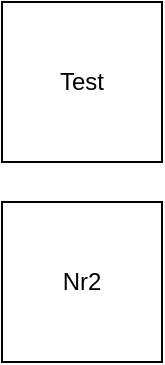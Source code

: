 <mxfile version="12.4.9" type="github">
  <diagram id="jTrFzx72ZTqtM5Nok_yu" name="Page-1">
    <mxGraphModel dx="1995" dy="1113" grid="1" gridSize="10" guides="1" tooltips="1" connect="1" arrows="1" fold="1" page="1" pageScale="1" pageWidth="850" pageHeight="1100" math="0" shadow="0">
      <root>
        <mxCell id="0"/>
        <mxCell id="1" parent="0"/>
        <mxCell id="fbxOmN61Y4CG9saaucBQ-1" value="Test" style="whiteSpace=wrap;html=1;aspect=fixed;" vertex="1" parent="1">
          <mxGeometry x="370" y="180" width="80" height="80" as="geometry"/>
        </mxCell>
        <mxCell id="fbxOmN61Y4CG9saaucBQ-2" value="Nr2" style="whiteSpace=wrap;html=1;aspect=fixed;" vertex="1" parent="1">
          <mxGeometry x="370" y="280" width="80" height="80" as="geometry"/>
        </mxCell>
      </root>
    </mxGraphModel>
  </diagram>
</mxfile>
